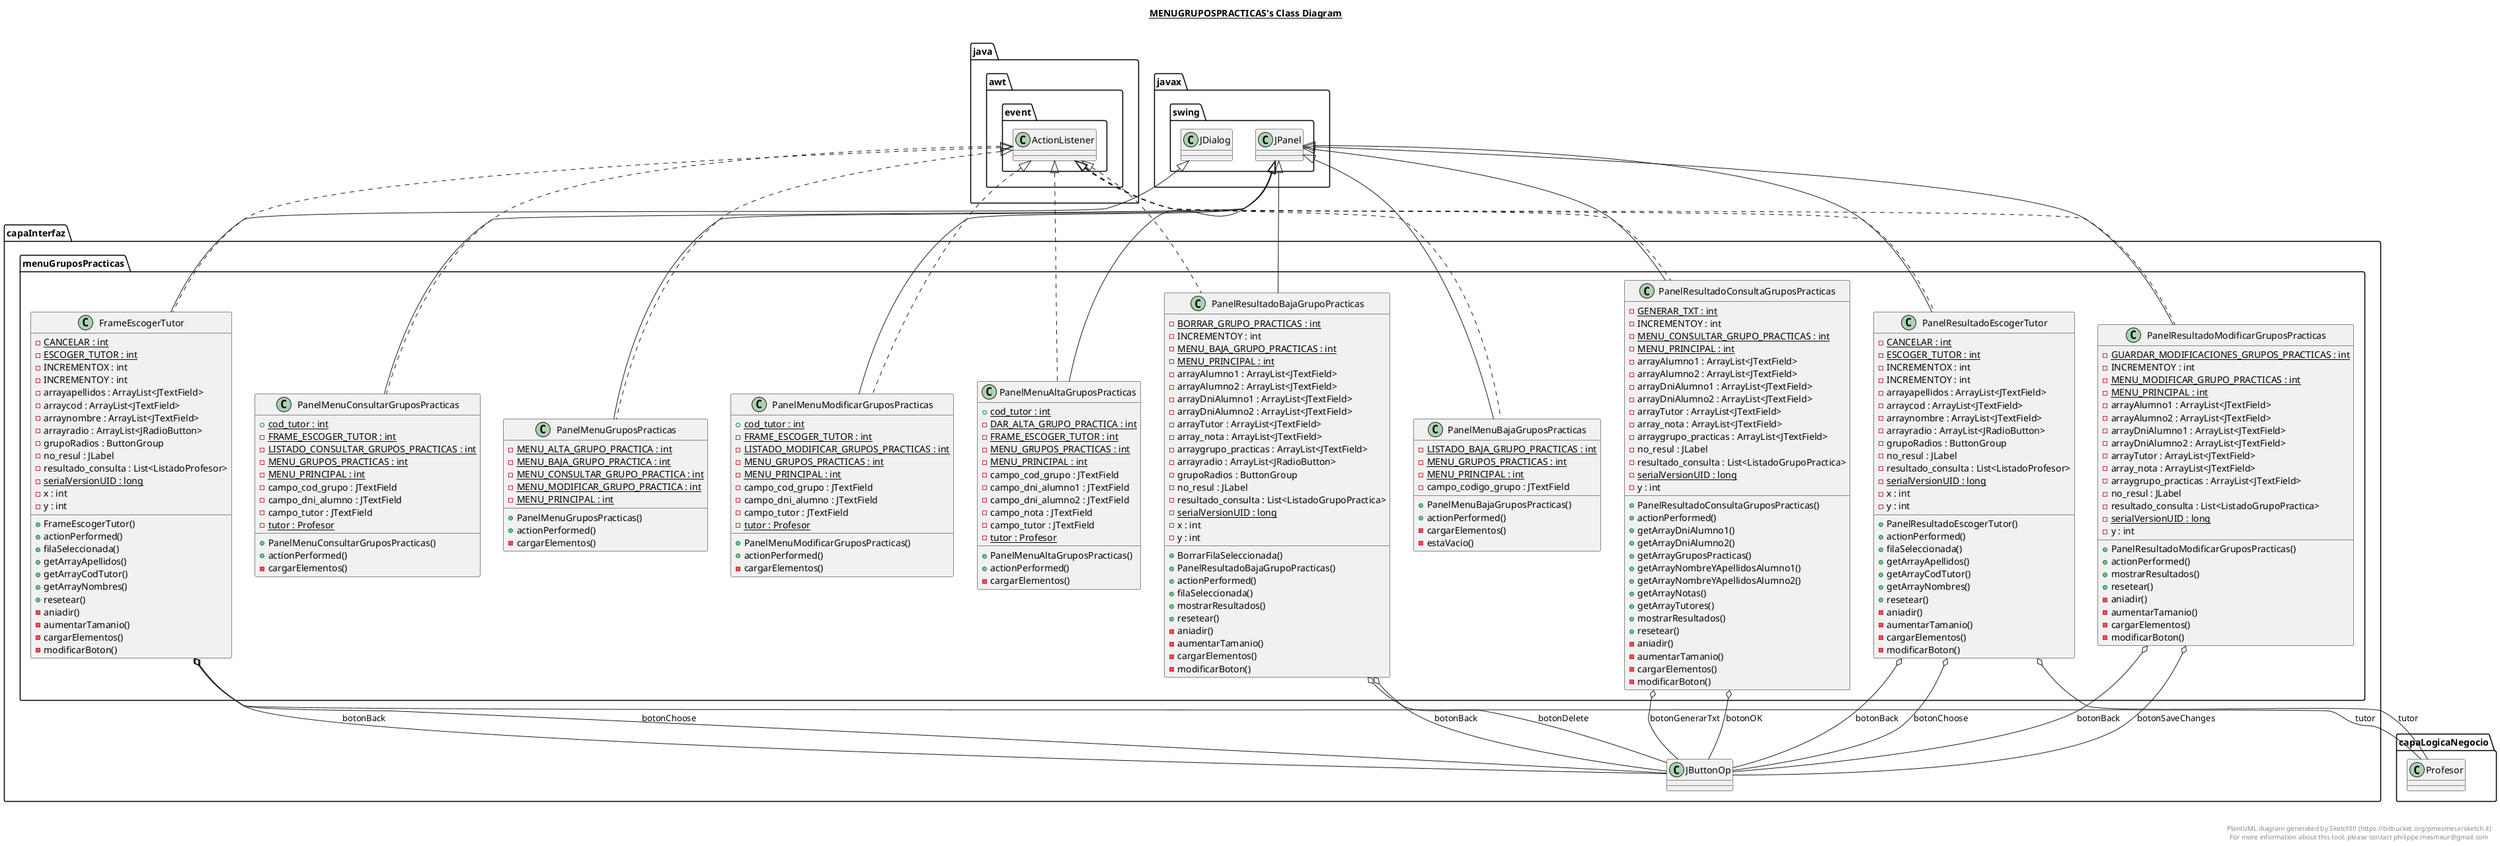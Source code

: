 @startuml

title __MENUGRUPOSPRACTICAS's Class Diagram__\n

  namespace capaInterfaz {
    namespace menuGruposPracticas {
      class capaInterfaz.menuGruposPracticas.FrameEscogerTutor {
          {static} - CANCELAR : int
          {static} - ESCOGER_TUTOR : int
          - INCREMENTOX : int
          - INCREMENTOY : int
          - arrayapellidos : ArrayList<JTextField>
          - arraycod : ArrayList<JTextField>
          - arraynombre : ArrayList<JTextField>
          - arrayradio : ArrayList<JRadioButton>
          - grupoRadios : ButtonGroup
          - no_resul : JLabel
          - resultado_consulta : List<ListadoProfesor>
          {static} - serialVersionUID : long
          - x : int
          - y : int
          + FrameEscogerTutor()
          + actionPerformed()
          + filaSeleccionada()
          + getArrayApellidos()
          + getArrayCodTutor()
          + getArrayNombres()
          + resetear()
          - aniadir()
          - aumentarTamanio()
          - cargarElementos()
          - modificarBoton()
      }
    }
  }
  

  namespace capaInterfaz {
    namespace menuGruposPracticas {
      class capaInterfaz.menuGruposPracticas.PanelMenuAltaGruposPracticas {
          {static} + cod_tutor : int
          {static} - DAR_ALTA_GRUPO_PRACTICA : int
          {static} - FRAME_ESCOGER_TUTOR : int
          {static} - MENU_GRUPOS_PRACTICAS : int
          {static} - MENU_PRINCIPAL : int
          - campo_cod_grupo : JTextField
          - campo_dni_alumno1 : JTextField
          - campo_dni_alumno2 : JTextField
          - campo_nota : JTextField
          - campo_tutor : JTextField
          {static} - tutor : Profesor
          + PanelMenuAltaGruposPracticas()
          + actionPerformed()
          - cargarElementos()
      }
    }
  }
  

  namespace capaInterfaz {
    namespace menuGruposPracticas {
      class capaInterfaz.menuGruposPracticas.PanelMenuBajaGruposPracticas {
          {static} - LISTADO_BAJA_GRUPO_PRACTICAS : int
          {static} - MENU_GRUPOS_PRACTICAS : int
          {static} - MENU_PRINCIPAL : int
          - campo_codigo_grupo : JTextField
          + PanelMenuBajaGruposPracticas()
          + actionPerformed()
          - cargarElementos()
          - estaVacio()
      }
    }
  }
  

  namespace capaInterfaz {
    namespace menuGruposPracticas {
      class capaInterfaz.menuGruposPracticas.PanelMenuConsultarGruposPracticas {
          {static} + cod_tutor : int
          {static} - FRAME_ESCOGER_TUTOR : int
          {static} - LISTADO_CONSULTAR_GRUPOS_PRACTICAS : int
          {static} - MENU_GRUPOS_PRACTICAS : int
          {static} - MENU_PRINCIPAL : int
          - campo_cod_grupo : JTextField
          - campo_dni_alumno : JTextField
          - campo_tutor : JTextField
          {static} - tutor : Profesor
          + PanelMenuConsultarGruposPracticas()
          + actionPerformed()
          - cargarElementos()
      }
    }
  }
  

  namespace capaInterfaz {
    namespace menuGruposPracticas {
      class capaInterfaz.menuGruposPracticas.PanelMenuGruposPracticas {
          {static} - MENU_ALTA_GRUPO_PRACTICA : int
          {static} - MENU_BAJA_GRUPO_PRACTICA : int
          {static} - MENU_CONSULTAR_GRUPO_PRACTICA : int
          {static} - MENU_MODIFICAR_GRUPO_PRACTICA : int
          {static} - MENU_PRINCIPAL : int
          + PanelMenuGruposPracticas()
          + actionPerformed()
          - cargarElementos()
      }
    }
  }
  

  namespace capaInterfaz {
    namespace menuGruposPracticas {
      class capaInterfaz.menuGruposPracticas.PanelMenuModificarGruposPracticas {
          {static} + cod_tutor : int
          {static} - FRAME_ESCOGER_TUTOR : int
          {static} - LISTADO_MODIFICAR_GRUPOS_PRACTICAS : int
          {static} - MENU_GRUPOS_PRACTICAS : int
          {static} - MENU_PRINCIPAL : int
          - campo_cod_grupo : JTextField
          - campo_dni_alumno : JTextField
          - campo_tutor : JTextField
          {static} - tutor : Profesor
          + PanelMenuModificarGruposPracticas()
          + actionPerformed()
          - cargarElementos()
      }
    }
  }
  

  namespace capaInterfaz {
    namespace menuGruposPracticas {
      class capaInterfaz.menuGruposPracticas.PanelResultadoBajaGrupoPracticas {
          {static} - BORRAR_GRUPO_PRACTICAS : int
          - INCREMENTOY : int
          {static} - MENU_BAJA_GRUPO_PRACTICAS : int
          {static} - MENU_PRINCIPAL : int
          - arrayAlumno1 : ArrayList<JTextField>
          - arrayAlumno2 : ArrayList<JTextField>
          - arrayDniAlumno1 : ArrayList<JTextField>
          - arrayDniAlumno2 : ArrayList<JTextField>
          - arrayTutor : ArrayList<JTextField>
          - array_nota : ArrayList<JTextField>
          - arraygrupo_practicas : ArrayList<JTextField>
          - arrayradio : ArrayList<JRadioButton>
          - grupoRadios : ButtonGroup
          - no_resul : JLabel
          - resultado_consulta : List<ListadoGrupoPractica>
          {static} - serialVersionUID : long
          - x : int
          - y : int
          + BorrarFilaSeleccionada()
          + PanelResultadoBajaGrupoPracticas()
          + actionPerformed()
          + filaSeleccionada()
          + mostrarResultados()
          + resetear()
          - aniadir()
          - aumentarTamanio()
          - cargarElementos()
          - modificarBoton()
      }
    }
  }
  

  namespace capaInterfaz {
    namespace menuGruposPracticas {
      class capaInterfaz.menuGruposPracticas.PanelResultadoConsultaGruposPracticas {
          {static} - GENERAR_TXT : int
          - INCREMENTOY : int
          {static} - MENU_CONSULTAR_GRUPO_PRACTICAS : int
          {static} - MENU_PRINCIPAL : int
          - arrayAlumno1 : ArrayList<JTextField>
          - arrayAlumno2 : ArrayList<JTextField>
          - arrayDniAlumno1 : ArrayList<JTextField>
          - arrayDniAlumno2 : ArrayList<JTextField>
          - arrayTutor : ArrayList<JTextField>
          - array_nota : ArrayList<JTextField>
          - arraygrupo_practicas : ArrayList<JTextField>
          - no_resul : JLabel
          - resultado_consulta : List<ListadoGrupoPractica>
          {static} - serialVersionUID : long
          - y : int
          + PanelResultadoConsultaGruposPracticas()
          + actionPerformed()
          + getArrayDniAlumno1()
          + getArrayDniAlumno2()
          + getArrayGruposPracticas()
          + getArrayNombreYApellidosAlumno1()
          + getArrayNombreYApellidosAlumno2()
          + getArrayNotas()
          + getArrayTutores()
          + mostrarResultados()
          + resetear()
          - aniadir()
          - aumentarTamanio()
          - cargarElementos()
          - modificarBoton()
      }
    }
  }
  

  namespace capaInterfaz {
    namespace menuGruposPracticas {
      class capaInterfaz.menuGruposPracticas.PanelResultadoEscogerTutor {
          {static} - CANCELAR : int
          {static} - ESCOGER_TUTOR : int
          - INCREMENTOX : int
          - INCREMENTOY : int
          - arrayapellidos : ArrayList<JTextField>
          - arraycod : ArrayList<JTextField>
          - arraynombre : ArrayList<JTextField>
          - arrayradio : ArrayList<JRadioButton>
          - grupoRadios : ButtonGroup
          - no_resul : JLabel
          - resultado_consulta : List<ListadoProfesor>
          {static} - serialVersionUID : long
          - x : int
          - y : int
          + PanelResultadoEscogerTutor()
          + actionPerformed()
          + filaSeleccionada()
          + getArrayApellidos()
          + getArrayCodTutor()
          + getArrayNombres()
          + resetear()
          - aniadir()
          - aumentarTamanio()
          - cargarElementos()
          - modificarBoton()
      }
    }
  }
  

  namespace capaInterfaz {
    namespace menuGruposPracticas {
      class capaInterfaz.menuGruposPracticas.PanelResultadoModificarGruposPracticas {
          {static} - GUARDAR_MODIFICACIONES_GRUPOS_PRACTICAS : int
          - INCREMENTOY : int
          {static} - MENU_MODIFICAR_GRUPO_PRACTICAS : int
          {static} - MENU_PRINCIPAL : int
          - arrayAlumno1 : ArrayList<JTextField>
          - arrayAlumno2 : ArrayList<JTextField>
          - arrayDniAlumno1 : ArrayList<JTextField>
          - arrayDniAlumno2 : ArrayList<JTextField>
          - arrayTutor : ArrayList<JTextField>
          - array_nota : ArrayList<JTextField>
          - arraygrupo_practicas : ArrayList<JTextField>
          - no_resul : JLabel
          - resultado_consulta : List<ListadoGrupoPractica>
          {static} - serialVersionUID : long
          - y : int
          + PanelResultadoModificarGruposPracticas()
          + actionPerformed()
          + mostrarResultados()
          + resetear()
          - aniadir()
          - aumentarTamanio()
          - cargarElementos()
          - modificarBoton()
      }
    }
  }
  

  capaInterfaz.menuGruposPracticas.FrameEscogerTutor .up.|> java.awt.event.ActionListener
  capaInterfaz.menuGruposPracticas.FrameEscogerTutor -up-|> javax.swing.JDialog
  capaInterfaz.menuGruposPracticas.FrameEscogerTutor o-- capaInterfaz.JButtonOp : botonBack
  capaInterfaz.menuGruposPracticas.FrameEscogerTutor o-- capaInterfaz.JButtonOp : botonChoose
  capaInterfaz.menuGruposPracticas.FrameEscogerTutor o-- capaLogicaNegocio.Profesor : tutor
  capaInterfaz.menuGruposPracticas.PanelMenuAltaGruposPracticas .up.|> java.awt.event.ActionListener
  capaInterfaz.menuGruposPracticas.PanelMenuAltaGruposPracticas -up-|> javax.swing.JPanel
  capaInterfaz.menuGruposPracticas.PanelMenuBajaGruposPracticas .up.|> java.awt.event.ActionListener
  capaInterfaz.menuGruposPracticas.PanelMenuBajaGruposPracticas -up-|> javax.swing.JPanel
  capaInterfaz.menuGruposPracticas.PanelMenuConsultarGruposPracticas .up.|> java.awt.event.ActionListener
  capaInterfaz.menuGruposPracticas.PanelMenuConsultarGruposPracticas -up-|> javax.swing.JPanel
  capaInterfaz.menuGruposPracticas.PanelMenuGruposPracticas .up.|> java.awt.event.ActionListener
  capaInterfaz.menuGruposPracticas.PanelMenuGruposPracticas -up-|> javax.swing.JPanel
  capaInterfaz.menuGruposPracticas.PanelMenuModificarGruposPracticas .up.|> java.awt.event.ActionListener
  capaInterfaz.menuGruposPracticas.PanelMenuModificarGruposPracticas -up-|> javax.swing.JPanel
  capaInterfaz.menuGruposPracticas.PanelResultadoBajaGrupoPracticas .up.|> java.awt.event.ActionListener
  capaInterfaz.menuGruposPracticas.PanelResultadoBajaGrupoPracticas -up-|> javax.swing.JPanel
  capaInterfaz.menuGruposPracticas.PanelResultadoBajaGrupoPracticas o-- capaInterfaz.JButtonOp : botonBack
  capaInterfaz.menuGruposPracticas.PanelResultadoBajaGrupoPracticas o-- capaInterfaz.JButtonOp : botonDelete
  capaInterfaz.menuGruposPracticas.PanelResultadoConsultaGruposPracticas .up.|> java.awt.event.ActionListener
  capaInterfaz.menuGruposPracticas.PanelResultadoConsultaGruposPracticas -up-|> javax.swing.JPanel
  capaInterfaz.menuGruposPracticas.PanelResultadoConsultaGruposPracticas o-- capaInterfaz.JButtonOp : botonGenerarTxt
  capaInterfaz.menuGruposPracticas.PanelResultadoConsultaGruposPracticas o-- capaInterfaz.JButtonOp : botonOK
  capaInterfaz.menuGruposPracticas.PanelResultadoEscogerTutor .up.|> java.awt.event.ActionListener
  capaInterfaz.menuGruposPracticas.PanelResultadoEscogerTutor -up-|> javax.swing.JPanel
  capaInterfaz.menuGruposPracticas.PanelResultadoEscogerTutor o-- capaInterfaz.JButtonOp : botonBack
  capaInterfaz.menuGruposPracticas.PanelResultadoEscogerTutor o-- capaInterfaz.JButtonOp : botonChoose
  capaInterfaz.menuGruposPracticas.PanelResultadoEscogerTutor o-- capaLogicaNegocio.Profesor : tutor
  capaInterfaz.menuGruposPracticas.PanelResultadoModificarGruposPracticas .up.|> java.awt.event.ActionListener
  capaInterfaz.menuGruposPracticas.PanelResultadoModificarGruposPracticas -up-|> javax.swing.JPanel
  capaInterfaz.menuGruposPracticas.PanelResultadoModificarGruposPracticas o-- capaInterfaz.JButtonOp : botonBack
  capaInterfaz.menuGruposPracticas.PanelResultadoModificarGruposPracticas o-- capaInterfaz.JButtonOp : botonSaveChanges


right footer


PlantUML diagram generated by SketchIt! (https://bitbucket.org/pmesmeur/sketch.it)
For more information about this tool, please contact philippe.mesmeur@gmail.com
endfooter

@enduml
